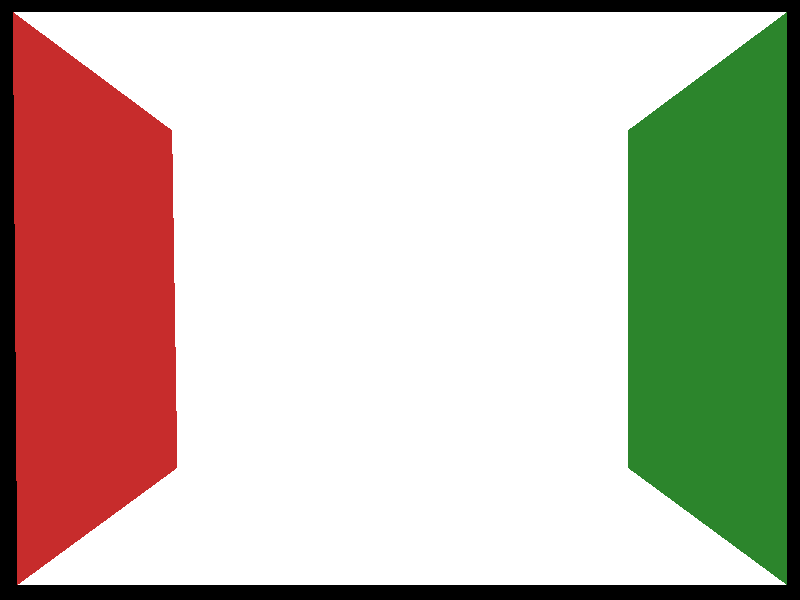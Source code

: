 // Persistence Of Vision Ray Tracer Scene Description File
// File: cornell.pov
// Vers: 3.5
// Desc: Radiosity demo scene. See also http://www.Graphics.Cornell.EDU/online/box/
// Date: August 2001
// Auth: Kari Kivisalo

// +w300 +h300

global_settings{
  assumed_gamma 1.0
  radiosity{
    pretrace_start 0.04
    pretrace_end 0.01
    count 200
    recursion_limit 3
    nearest_count 10
    error_bound 0.5
  }
}

#declare Finish=finish{diffuse 0.75 ambient 0}

#declare White=texture{pigment{rgb<1,1,1>} finish{Finish}}
#declare Red=texture{pigment{rgb<0.57,0.025,0.025>} finish{Finish}}
#declare Green=texture{pigment{rgb<0.025,0.236,0.025>} finish{Finish}}

#declare LightColor=<1,0.67,0.21>;

#declare N=3;       // Divisions per side
#declare DX=13/N;   // Dimensions of sub patches
#declare DZ=10.5/N;

#declare SubPatch=
  light_source{
    <27.8,54.88,27.95>
    color LightColor*7
    area_light DX*x, DZ*z, 4, 4 jitter adaptive 0
    spotlight radius -90 falloff 90 tightness 1 point_at <27.8,0,27.95> // for cosine falloff
    fade_power 2 fade_distance  (DX+DZ)/2
  }

#declare i=0;#while (i<N)
  #declare j=0;#while (j<N)
     light_source{SubPatch translate<i*DX-(13-DX)/2,0,j*DZ-(10.5-DZ)/2>}
  #declare j=j+1;#end
#declare i=i+1;#end




camera{
  location  <27.8, 27.3,-80.0>
  direction <0, 0, 1>
  up        <0, 1, 0>
  right     <-1, 0, 0>
  angle 39.5
}


// ------------------------ OBJECTS ----------------------------

// Light Patch

box{
  <21.3,54.87,33.2><34.3,54.88,22.7> no_shadow
  pigment{rgb<1,1,1>} finish{ambient 0.78 diffuse 0}
}

union{
  // Floor
  triangle{<55.28, 0.0, 0.0>,<0.0, 0.0, 0.0>,<0.0, 0.0, 55.92>}
  triangle{<55.28, 0.0, 0.0>,<0.0, 0.0, 55.92>,<54.96, 0.0, 55.92>}
  // Ceiling
  triangle{<55.60, 54.88, 0.0>,<55.60, 54.88, 55.92>,<0.0, 54.88, 55.92>}
  triangle{<55.60, 54.88, 0.0>,<0.0, 54.88, 55.92>,<0.0, 54.88, 0.0>}
  // Back wall
  triangle{<0.0, 54.88, 55.92>,<55.60, 54.88, 55.92>,<54.96, 0.0, 55.92>}
  triangle{<0.0, 54.88, 55.92>,<54.96, 0.0, 55.92>,<0.0, 0.0, 55.92>}
  texture {White}
}

union {
  // Right wall
  triangle{<0.0, 54.88, 0.0>,<0.0, 54.88, 55.92>,<0.0, 0.0, 55.92>}
  triangle{<0.0, 54.88, 0.0>,<0.0, 0.0, 55.92>,<0.0, 0.0, 0.0>}
  texture {Green}
}

union {
  // Left wall
  triangle{<55.28, 0.0, 0.0>,<54.96, 0.0, 55.92>,<55.60, 54.88, 55.92>}
  triangle{<55.28, 0.0, 0.0>,<55.60, 54.88, 55.92>,<55.60, 54.88, 0.0>}
  texture {Red}
}

union {
  // Short block
  triangle{<13.00, 16.50, 6.50>,<8.20, 16.50, 22.50>,<24.00, 16.50, 27.20>}
  triangle{<13.00, 16.50, 6.50>,<24.00, 16.50, 27.20>,<29.00, 16.50, 11.40>}
  triangle{<29.00, 0.0, 11.40>,<29.00, 16.50, 11.40>,<24.00, 16.50, 27.20>}
  triangle{<29.00, 0.0, 11.40>,<24.00, 16.50, 27.20>,<24.00, 0.0, 27.20>}
  triangle{<13.00, 0.0, 6.50>,<13.00, 16.50, 6.50>,<29.00, 16.50, 11.40>}
  triangle{<13.00, 0.0, 6.50>,<29.00, 16.50, 11.40>,<29.00, 0.0, 11.40>}
  triangle{<8.20, 0.0, 22.50>,<8.20, 16.50, 22.50>,<13.00, 16.50, 6.50>}
  triangle{<8.20, 0.0, 22.50>,<13.00, 16.50, 6.50>,<13.00, 0.0, 6.50>}
  triangle{<24.00, 0.0, 27.20>,<24.00, 16.50, 27.20>,<8.20, 16.50, 22.50>}
  triangle{<24.00, 0.0, 27.20>,<8.20, 16.50, 22.50>,<8.20, 0.0, 22.50>}
  texture { White }
}

union {
  // Tall block
  triangle{<42.30, 33.00, 24.70>,<26.50, 33.00, 29.60>,<31.40, 33.00, 45.60>}
  triangle{<42.30, 33.00, 24.70>,<31.40, 33.00, 45.60>,<47.20 33.00 40.60>}
  triangle{<42.30, 0.0, 24.70>,<42.30, 33.00, 24.70>,<47.20, 33.00, 40.60>}
  triangle{<42.30, 0.0, 24.70>,<47.20, 33.00, 40.60>,<47.20, 0.0, 40.60>}
  triangle{<47.20, 0.0, 40.60>,<47.20, 33.00, 40.60>,<31.40, 33.00, 45.60>}
  triangle{<47.20, 0.0, 40.60>,<31.40, 33.00, 45.60>,<31.40, 0.0 45.60>}
  triangle{<31.40, 0.0, 45.60>,<31.40, 33.00, 45.60>,<26.50, 33.00, 29.60>}
  triangle{<31.40, 0.0, 45.60>,<26.50, 33.00, 29.60>,<26.50, 0.0, 29.60>}
  triangle{<26.50, 0.0, 29.60>,<26.50, 33.00, 29.60>,<42.30, 33.00, 24.70>}
  triangle{<26.50, 0.0, 29.60>,<42.30, 33.00, 24.70>,<42.30, 0.0, 24.70>}
  texture {White}
}
